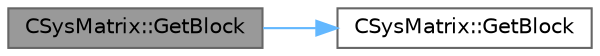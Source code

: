 digraph "CSysMatrix::GetBlock"
{
 // LATEX_PDF_SIZE
  bgcolor="transparent";
  edge [fontname=Helvetica,fontsize=10,labelfontname=Helvetica,labelfontsize=10];
  node [fontname=Helvetica,fontsize=10,shape=box,height=0.2,width=0.4];
  rankdir="LR";
  Node1 [id="Node000001",label="CSysMatrix::GetBlock",height=0.2,width=0.4,color="gray40", fillcolor="grey60", style="filled", fontcolor="black",tooltip="Gets the value of a particular entry in block \"ij\"."];
  Node1 -> Node2 [id="edge1_Node000001_Node000002",color="steelblue1",style="solid",tooltip=" "];
  Node2 [id="Node000002",label="CSysMatrix::GetBlock",height=0.2,width=0.4,color="grey40", fillcolor="white", style="filled",URL="$classCSysMatrix.html#a8f5b31dfcee98f6e92f54de4a2e6a625",tooltip="Get a pointer to the start of block \"ij\"."];
}
